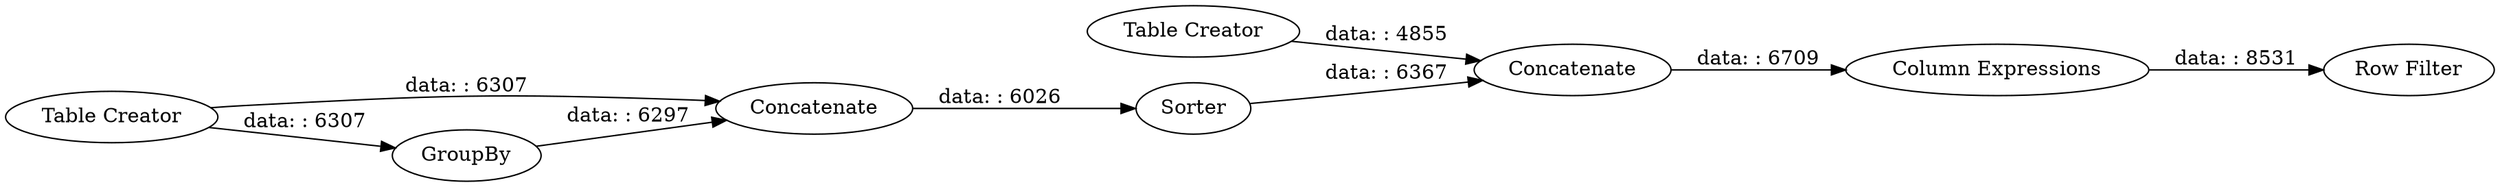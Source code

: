 digraph {
	"3216513483272507919_153" [label="Table Creator"]
	"3216513483272507919_76" [label="Table Creator"]
	"3216513483272507919_152" [label="Column Expressions"]
	"3216513483272507919_155" [label="Row Filter"]
	"3216513483272507919_151" [label=Sorter]
	"3216513483272507919_81" [label=Concatenate]
	"3216513483272507919_80" [label=GroupBy]
	"3216513483272507919_154" [label=Concatenate]
	"3216513483272507919_152" -> "3216513483272507919_155" [label="data: : 8531"]
	"3216513483272507919_80" -> "3216513483272507919_81" [label="data: : 6297"]
	"3216513483272507919_153" -> "3216513483272507919_154" [label="data: : 4855"]
	"3216513483272507919_151" -> "3216513483272507919_154" [label="data: : 6367"]
	"3216513483272507919_76" -> "3216513483272507919_81" [label="data: : 6307"]
	"3216513483272507919_76" -> "3216513483272507919_80" [label="data: : 6307"]
	"3216513483272507919_154" -> "3216513483272507919_152" [label="data: : 6709"]
	"3216513483272507919_81" -> "3216513483272507919_151" [label="data: : 6026"]
	rankdir=LR
}
